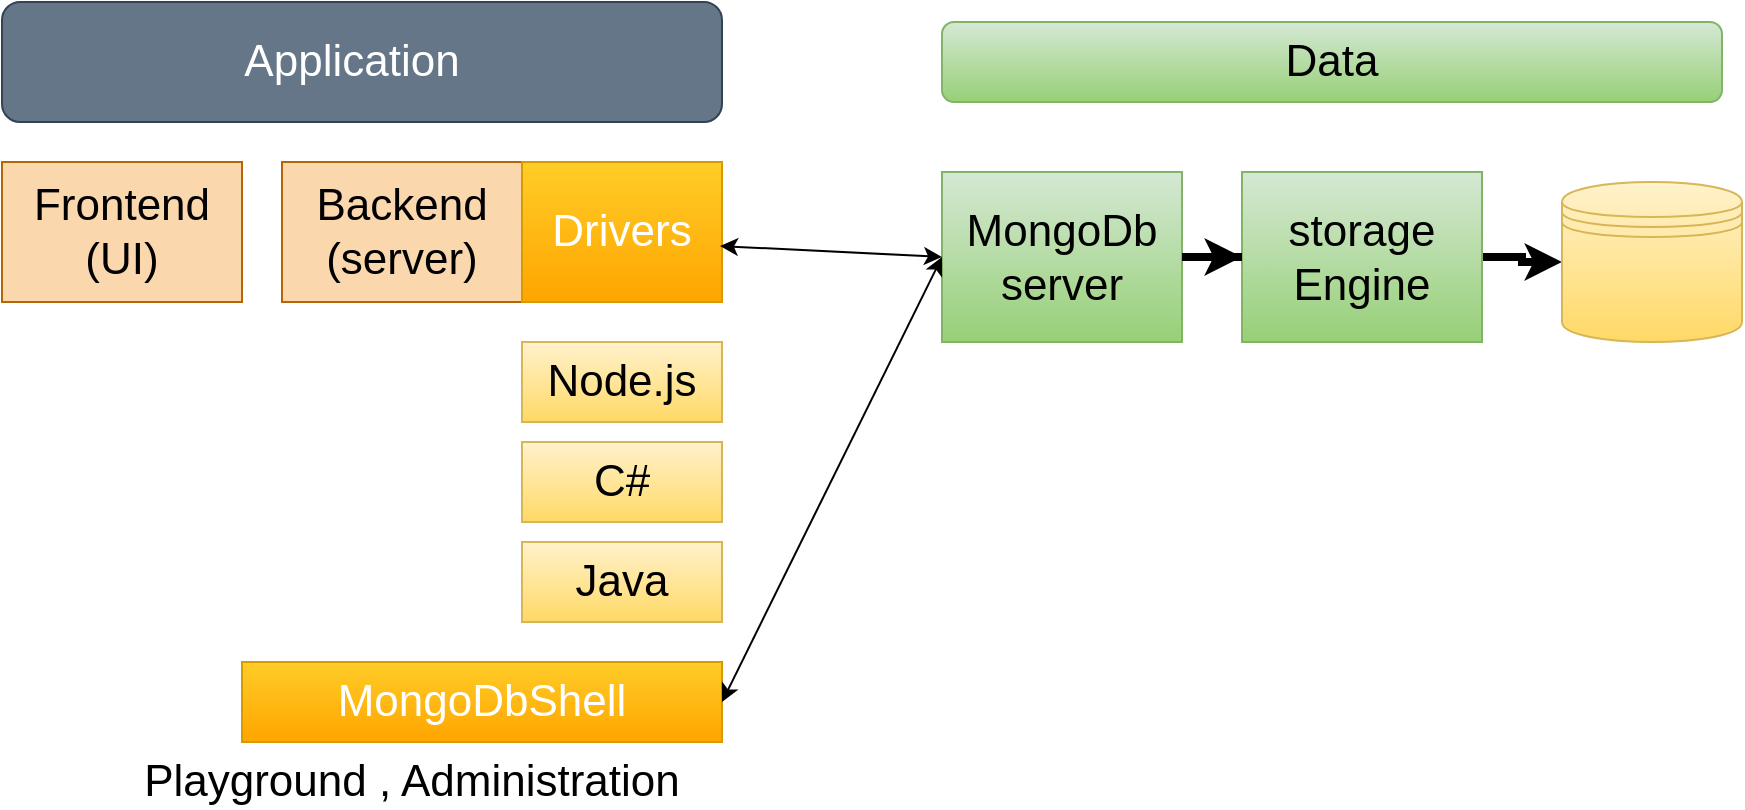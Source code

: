 <mxfile version="13.3.4" type="device" pages="2"><diagram id="U8EVsWtwQ0gDg4sIAw4R" name="Page-1"><mxGraphModel dx="547" dy="740" grid="1" gridSize="10" guides="1" tooltips="1" connect="1" arrows="1" fold="1" page="1" pageScale="1" pageWidth="850" pageHeight="1100" math="0" shadow="0"><root><mxCell id="0"/><mxCell id="1" parent="0"/><mxCell id="DuEivVD1Z6mb07hXJHeF-1" value="" style="rounded=1;whiteSpace=wrap;html=1;fillColor=#647687;strokeColor=#314354;fontColor=#ffffff;" parent="1" vertex="1"><mxGeometry x="20" y="110" width="360" height="60" as="geometry"/></mxCell><mxCell id="DuEivVD1Z6mb07hXJHeF-3" value="Application" style="text;html=1;strokeColor=none;fillColor=none;align=center;verticalAlign=middle;whiteSpace=wrap;rounded=0;fontSize=22;fontColor=#FFFFFF;" parent="1" vertex="1"><mxGeometry x="110" y="130" width="170" height="20" as="geometry"/></mxCell><mxCell id="DuEivVD1Z6mb07hXJHeF-4" value="Frontend (UI)" style="rounded=0;whiteSpace=wrap;html=1;fontSize=22;fillColor=#fad7ac;strokeColor=#b46504;" parent="1" vertex="1"><mxGeometry x="20" y="190" width="120" height="70" as="geometry"/></mxCell><mxCell id="DuEivVD1Z6mb07hXJHeF-6" value="Backend (server)" style="rounded=0;html=1;fontSize=22;strokeColor=#b46504;whiteSpace=wrap;fillColor=#FAD7AC;" parent="1" vertex="1"><mxGeometry x="160" y="190" width="120" height="70" as="geometry"/></mxCell><mxCell id="DuEivVD1Z6mb07hXJHeF-9" value="&lt;font color=&quot;#ffffff&quot;&gt;Drivers&lt;/font&gt;" style="rounded=0;whiteSpace=wrap;html=1;fontSize=22;strokeColor=#d79b00;fillColor=#FFCD28;gradientColor=#ffa500;" parent="1" vertex="1"><mxGeometry x="280" y="190" width="100" height="70" as="geometry"/></mxCell><mxCell id="DuEivVD1Z6mb07hXJHeF-12" value="Node.js" style="rounded=0;whiteSpace=wrap;html=1;fontSize=22;fillColor=#fff2cc;strokeColor=#d6b656;gradientColor=#ffd966;" parent="1" vertex="1"><mxGeometry x="280" y="280" width="100" height="40" as="geometry"/></mxCell><mxCell id="DuEivVD1Z6mb07hXJHeF-13" value="Java" style="rounded=0;whiteSpace=wrap;html=1;fontSize=22;fillColor=#fff2cc;strokeColor=#d6b656;gradientColor=#ffd966;" parent="1" vertex="1"><mxGeometry x="280" y="380" width="100" height="40" as="geometry"/></mxCell><mxCell id="DuEivVD1Z6mb07hXJHeF-14" value="C#" style="rounded=0;whiteSpace=wrap;html=1;fontSize=22;fillColor=#fff2cc;strokeColor=#d6b656;gradientColor=#ffd966;" parent="1" vertex="1"><mxGeometry x="280" y="330" width="100" height="40" as="geometry"/></mxCell><mxCell id="DuEivVD1Z6mb07hXJHeF-15" value="Data" style="rounded=1;whiteSpace=wrap;html=1;fontSize=22;fillColor=#d5e8d4;strokeColor=#82b366;shadow=0;gradientColor=#97d077;" parent="1" vertex="1"><mxGeometry x="490" y="120" width="390" height="40" as="geometry"/></mxCell><mxCell id="f5zg4IuyRmRa4RZ1pG2T-2" value="" style="edgeStyle=orthogonalEdgeStyle;rounded=0;orthogonalLoop=1;jettySize=auto;html=1;strokeWidth=4;" edge="1" parent="1" source="DuEivVD1Z6mb07hXJHeF-16" target="DuEivVD1Z6mb07hXJHeF-21"><mxGeometry relative="1" as="geometry"/></mxCell><mxCell id="DuEivVD1Z6mb07hXJHeF-16" value="MongoDb server" style="rounded=0;whiteSpace=wrap;html=1;fontSize=22;fillColor=#d5e8d4;strokeColor=#82b366;gradientColor=#97d077;" parent="1" vertex="1"><mxGeometry x="490" y="195" width="120" height="85" as="geometry"/></mxCell><mxCell id="f5zg4IuyRmRa4RZ1pG2T-4" value="" style="edgeStyle=orthogonalEdgeStyle;rounded=0;orthogonalLoop=1;jettySize=auto;html=1;strokeWidth=4;" edge="1" parent="1" source="DuEivVD1Z6mb07hXJHeF-21" target="DuEivVD1Z6mb07hXJHeF-22"><mxGeometry relative="1" as="geometry"/></mxCell><mxCell id="DuEivVD1Z6mb07hXJHeF-21" value="storage Engine" style="rounded=0;whiteSpace=wrap;html=1;shadow=0;fontSize=22;fillColor=#d5e8d4;strokeColor=#82b366;gradientColor=#97d077;" parent="1" vertex="1"><mxGeometry x="640" y="195" width="120" height="85" as="geometry"/></mxCell><mxCell id="DuEivVD1Z6mb07hXJHeF-22" value="" style="shape=datastore;whiteSpace=wrap;html=1;shadow=0;fontSize=22;fillColor=#fff2cc;strokeColor=#d6b656;gradientColor=#ffd966;" parent="1" vertex="1"><mxGeometry x="800" y="200" width="90" height="80" as="geometry"/></mxCell><mxCell id="DuEivVD1Z6mb07hXJHeF-24" value="" style="endArrow=classic;startArrow=classic;html=1;fontSize=22;fontColor=#FFFFFF;exitX=0.99;exitY=0.6;exitDx=0;exitDy=0;exitPerimeter=0;entryX=0;entryY=0.5;entryDx=0;entryDy=0;" parent="1" source="DuEivVD1Z6mb07hXJHeF-9" target="DuEivVD1Z6mb07hXJHeF-16" edge="1"><mxGeometry width="50" height="50" relative="1" as="geometry"><mxPoint x="400" y="380" as="sourcePoint"/><mxPoint x="480" y="240" as="targetPoint"/></mxGeometry></mxCell><mxCell id="DuEivVD1Z6mb07hXJHeF-26" value="&lt;font color=&quot;#ffffff&quot;&gt;MongoDbShell&lt;br&gt;&lt;/font&gt;" style="rounded=0;whiteSpace=wrap;html=1;fontSize=22;fillColor=#ffcd28;strokeColor=#d79b00;gradientColor=#ffa500;" parent="1" vertex="1"><mxGeometry x="140" y="440" width="240" height="40" as="geometry"/></mxCell><mxCell id="DuEivVD1Z6mb07hXJHeF-27" value="&lt;font&gt;Playground , Administration&lt;/font&gt;" style="text;html=1;strokeColor=none;fillColor=none;align=center;verticalAlign=middle;whiteSpace=wrap;rounded=0;shadow=0;fontSize=22;" parent="1" vertex="1"><mxGeometry x="70" y="490" width="310" height="20" as="geometry"/></mxCell><mxCell id="DuEivVD1Z6mb07hXJHeF-28" value="" style="endArrow=classic;startArrow=classic;html=1;fontSize=22;fontColor=#000000;entryX=0;entryY=0.5;entryDx=0;entryDy=0;exitX=1;exitY=0.5;exitDx=0;exitDy=0;" parent="1" source="DuEivVD1Z6mb07hXJHeF-26" target="DuEivVD1Z6mb07hXJHeF-16" edge="1"><mxGeometry width="50" height="50" relative="1" as="geometry"><mxPoint x="360" y="380" as="sourcePoint"/><mxPoint x="410" y="330" as="targetPoint"/></mxGeometry></mxCell><mxCell id="f5zg4IuyRmRa4RZ1pG2T-1" value="" style="endArrow=none;html=1;strokeWidth=4;exitX=1;exitY=0.5;exitDx=0;exitDy=0;" edge="1" parent="1" source="DuEivVD1Z6mb07hXJHeF-16" target="DuEivVD1Z6mb07hXJHeF-21"><mxGeometry width="50" height="50" relative="1" as="geometry"><mxPoint x="630" y="410" as="sourcePoint"/><mxPoint x="680" y="360" as="targetPoint"/></mxGeometry></mxCell></root></mxGraphModel></diagram><diagram id="dJM9Brcb5Ukm62yVBbBL" name="Page-2"><mxGraphModel dx="2247" dy="740" grid="1" gridSize="10" guides="1" tooltips="1" connect="1" arrows="1" fold="1" page="1" pageScale="1" pageWidth="850" pageHeight="1100" math="0" shadow="0"><root><mxCell id="aZnx6CMaHo_CoIXP7usA-0"/><mxCell id="aZnx6CMaHo_CoIXP7usA-1" parent="aZnx6CMaHo_CoIXP7usA-0"/><mxCell id="aZnx6CMaHo_CoIXP7usA-2" value="&lt;font style=&quot;font-size: 19px&quot;&gt;MongoDB Database&lt;/font&gt;" style="rounded=1;whiteSpace=wrap;html=1;fillColor=#6d8764;strokeColor=#3A5431;fontColor=#ffffff;" vertex="1" parent="aZnx6CMaHo_CoIXP7usA-1"><mxGeometry x="-1380" y="110" width="420" height="60" as="geometry"/></mxCell><mxCell id="aZnx6CMaHo_CoIXP7usA-3" value="&lt;font style=&quot;font-size: 16px&quot;&gt;self-Managed Enterprise&lt;/font&gt;" style="rounded=0;whiteSpace=wrap;html=1;fillColor=#fad9d5;strokeColor=#ae4132;" vertex="1" parent="aZnx6CMaHo_CoIXP7usA-1"><mxGeometry x="-1380" y="210" width="120" height="60" as="geometry"/></mxCell><mxCell id="aZnx6CMaHo_CoIXP7usA-4" value="&lt;font style=&quot;font-size: 18px&quot;&gt;Atlas&amp;nbsp; (cloud)&lt;/font&gt;" style="rounded=0;whiteSpace=wrap;html=1;fillColor=#fad9d5;strokeColor=#ae4132;" vertex="1" parent="aZnx6CMaHo_CoIXP7usA-1"><mxGeometry x="-1240" y="210" width="120" height="60" as="geometry"/></mxCell><mxCell id="aZnx6CMaHo_CoIXP7usA-5" value="&lt;font style=&quot;font-size: 19px&quot;&gt;Mobile&lt;/font&gt;" style="rounded=0;whiteSpace=wrap;html=1;fillColor=#fad9d5;strokeColor=#ae4132;" vertex="1" parent="aZnx6CMaHo_CoIXP7usA-1"><mxGeometry x="-1090" y="210" width="130" height="60" as="geometry"/></mxCell><mxCell id="aZnx6CMaHo_CoIXP7usA-6" value="&lt;font style=&quot;font-size: 16px&quot;&gt;cloud Manager/ ops Manager&lt;/font&gt;" style="rounded=0;whiteSpace=wrap;html=1;strokeColor=#b85450;fillColor=#f8cecc;gradientColor=#EA6B66;" vertex="1" parent="aZnx6CMaHo_CoIXP7usA-1"><mxGeometry x="-1380" y="290" width="170" height="60" as="geometry"/></mxCell><mxCell id="aZnx6CMaHo_CoIXP7usA-7" value="&lt;font style=&quot;font-size: 18px&quot;&gt;Compass&lt;/font&gt;" style="rounded=0;whiteSpace=wrap;html=1;fillColor=#fad9d5;strokeColor=#ae4132;" vertex="1" parent="aZnx6CMaHo_CoIXP7usA-1"><mxGeometry x="-1380" y="360" width="260" height="50" as="geometry"/></mxCell><mxCell id="aZnx6CMaHo_CoIXP7usA-8" value="&lt;font style=&quot;font-size: 17px&quot;&gt;Bi Connectors&lt;/font&gt;" style="rounded=0;whiteSpace=wrap;html=1;fillColor=#fad9d5;strokeColor=#ae4132;" vertex="1" parent="aZnx6CMaHo_CoIXP7usA-1"><mxGeometry x="-1380" y="430" width="260" height="50" as="geometry"/></mxCell><mxCell id="aZnx6CMaHo_CoIXP7usA-9" value="&lt;font style=&quot;font-size: 17px&quot;&gt;MongoDB charts&lt;/font&gt;" style="rounded=0;whiteSpace=wrap;html=1;fillColor=#fad9d5;strokeColor=#ae4132;" vertex="1" parent="aZnx6CMaHo_CoIXP7usA-1"><mxGeometry x="-1380" y="500" width="260" height="50" as="geometry"/></mxCell><mxCell id="aZnx6CMaHo_CoIXP7usA-13" value="&lt;font style=&quot;font-size: 22px&quot;&gt;stitch&lt;/font&gt;" style="rounded=1;whiteSpace=wrap;html=1;strokeColor=#6D1F00;fontColor=#ffffff;fillColor=#a0522d;" vertex="1" parent="aZnx6CMaHo_CoIXP7usA-1"><mxGeometry x="-890" y="110" width="200" height="60" as="geometry"/></mxCell><mxCell id="aZnx6CMaHo_CoIXP7usA-14" value="&lt;font style=&quot;font-size: 16px&quot;&gt;Serverless Query API&lt;/font&gt;" style="rounded=1;whiteSpace=wrap;html=1;fillColor=#FAD7AC;" vertex="1" parent="aZnx6CMaHo_CoIXP7usA-1"><mxGeometry x="-890" y="200" width="200" height="60" as="geometry"/></mxCell><mxCell id="aZnx6CMaHo_CoIXP7usA-15" value="&lt;font style=&quot;font-size: 18px&quot;&gt;Serverless functions&lt;/font&gt;" style="rounded=1;whiteSpace=wrap;html=1;fillColor=#FAD7AC;" vertex="1" parent="aZnx6CMaHo_CoIXP7usA-1"><mxGeometry x="-890" y="280" width="200" height="60" as="geometry"/></mxCell><mxCell id="aZnx6CMaHo_CoIXP7usA-16" value="&lt;font style=&quot;font-size: 19px&quot;&gt;Database Triggers&lt;/font&gt;" style="rounded=1;whiteSpace=wrap;html=1;fillColor=#FAD7AC;" vertex="1" parent="aZnx6CMaHo_CoIXP7usA-1"><mxGeometry x="-890" y="360" width="200" height="60" as="geometry"/></mxCell><mxCell id="aZnx6CMaHo_CoIXP7usA-17" value="&lt;font style=&quot;font-size: 20px&quot;&gt;Real Time Sync&lt;/font&gt;" style="rounded=1;whiteSpace=wrap;html=1;fillColor=#FAD7AC;" vertex="1" parent="aZnx6CMaHo_CoIXP7usA-1"><mxGeometry x="-890" y="450" width="200" height="60" as="geometry"/></mxCell><mxCell id="aZnx6CMaHo_CoIXP7usA-19" value="" style="endArrow=none;html=1;entryX=0;entryY=0.5;entryDx=0;entryDy=0;strokeWidth=4;fillColor=#e51400;strokeColor=#B20000;" edge="1" parent="aZnx6CMaHo_CoIXP7usA-1" target="aZnx6CMaHo_CoIXP7usA-2"><mxGeometry width="50" height="50" relative="1" as="geometry"><mxPoint x="-1420" y="140" as="sourcePoint"/><mxPoint x="-1160" y="340" as="targetPoint"/></mxGeometry></mxCell><mxCell id="aZnx6CMaHo_CoIXP7usA-20" value="" style="endArrow=none;html=1;strokeWidth=4;fillColor=#e51400;strokeColor=#B20000;" edge="1" parent="aZnx6CMaHo_CoIXP7usA-1"><mxGeometry width="50" height="50" relative="1" as="geometry"><mxPoint x="-1420" y="590" as="sourcePoint"/><mxPoint x="-1420" y="140" as="targetPoint"/></mxGeometry></mxCell><mxCell id="aZnx6CMaHo_CoIXP7usA-21" value="" style="endArrow=none;html=1;entryX=0.55;entryY=1.017;entryDx=0;entryDy=0;entryPerimeter=0;fillColor=#fa6800;strokeColor=#C73500;strokeWidth=5;" edge="1" parent="aZnx6CMaHo_CoIXP7usA-1" target="aZnx6CMaHo_CoIXP7usA-17"><mxGeometry width="50" height="50" relative="1" as="geometry"><mxPoint x="-780" y="590" as="sourcePoint"/><mxPoint x="-750" y="520" as="targetPoint"/></mxGeometry></mxCell><mxCell id="aZnx6CMaHo_CoIXP7usA-22" value="" style="endArrow=none;html=1;fillColor=#e51400;strokeColor=#B20000;strokeWidth=4;" edge="1" parent="aZnx6CMaHo_CoIXP7usA-1"><mxGeometry width="50" height="50" relative="1" as="geometry"><mxPoint x="-1420" y="590" as="sourcePoint"/><mxPoint x="-780" y="590" as="targetPoint"/></mxGeometry></mxCell><mxCell id="aZnx6CMaHo_CoIXP7usA-25" value="" style="edgeStyle=elbowEdgeStyle;elbow=horizontal;endArrow=classic;html=1;strokeWidth=4;exitX=1;exitY=0.5;exitDx=0;exitDy=0;fillColor=#e51400;strokeColor=#B20000;" edge="1" parent="aZnx6CMaHo_CoIXP7usA-1" source="aZnx6CMaHo_CoIXP7usA-4"><mxGeometry width="50" height="50" relative="1" as="geometry"><mxPoint x="-1100" y="390" as="sourcePoint"/><mxPoint x="-778" y="560" as="targetPoint"/><Array as="points"><mxPoint x="-1100" y="310"/></Array></mxGeometry></mxCell><mxCell id="aZnx6CMaHo_CoIXP7usA-26" value="" style="edgeStyle=elbowEdgeStyle;elbow=horizontal;endArrow=classic;html=1;strokeWidth=4;exitX=0.5;exitY=1;exitDx=0;exitDy=0;fillColor=#e51400;strokeColor=#B20000;" edge="1" parent="aZnx6CMaHo_CoIXP7usA-1" source="aZnx6CMaHo_CoIXP7usA-5"><mxGeometry width="50" height="50" relative="1" as="geometry"><mxPoint x="-1030" y="390" as="sourcePoint"/><mxPoint x="-780" y="540" as="targetPoint"/><Array as="points"><mxPoint x="-1025" y="410"/></Array></mxGeometry></mxCell><mxCell id="pasgQCI1RiuR5ZqTn4RK-1" value="" style="edgeStyle=segmentEdgeStyle;endArrow=classic;html=1;strokeWidth=4;entryX=0;entryY=0.5;entryDx=0;entryDy=0;fillColor=#e51400;strokeColor=#B20000;" edge="1" parent="aZnx6CMaHo_CoIXP7usA-1" target="aZnx6CMaHo_CoIXP7usA-14"><mxGeometry width="50" height="50" relative="1" as="geometry"><mxPoint x="-956" y="140" as="sourcePoint"/><mxPoint x="-930" y="250" as="targetPoint"/><Array as="points"><mxPoint x="-920" y="140"/><mxPoint x="-920" y="230"/></Array></mxGeometry></mxCell><mxCell id="pasgQCI1RiuR5ZqTn4RK-2" value="" style="edgeStyle=elbowEdgeStyle;elbow=horizontal;endArrow=classic;html=1;strokeWidth=4;entryX=0;entryY=0.5;entryDx=0;entryDy=0;fillColor=#e51400;strokeColor=#B20000;" edge="1" parent="aZnx6CMaHo_CoIXP7usA-1" target="aZnx6CMaHo_CoIXP7usA-15"><mxGeometry width="50" height="50" relative="1" as="geometry"><mxPoint x="-940" y="140" as="sourcePoint"/><mxPoint x="-930" y="250" as="targetPoint"/><Array as="points"><mxPoint x="-940" y="190"/></Array></mxGeometry></mxCell><mxCell id="pasgQCI1RiuR5ZqTn4RK-3" value="" style="edgeStyle=segmentEdgeStyle;endArrow=classic;html=1;strokeWidth=4;exitX=1;exitY=0.4;exitDx=0;exitDy=0;exitPerimeter=0;entryX=1;entryY=0.25;entryDx=0;entryDy=0;fillColor=#e51400;strokeColor=#B20000;" edge="1" parent="aZnx6CMaHo_CoIXP7usA-1" source="aZnx6CMaHo_CoIXP7usA-14" target="aZnx6CMaHo_CoIXP7usA-15"><mxGeometry width="50" height="50" relative="1" as="geometry"><mxPoint x="-850" y="300" as="sourcePoint"/><mxPoint x="-800" y="250" as="targetPoint"/><Array as="points"><mxPoint x="-650" y="224"/><mxPoint x="-650" y="295"/></Array></mxGeometry></mxCell><mxCell id="pasgQCI1RiuR5ZqTn4RK-4" value="" style="endArrow=none;html=1;strokeWidth=4;entryX=0.5;entryY=1;entryDx=0;entryDy=0;fillColor=#e51400;strokeColor=#B20000;" edge="1" parent="aZnx6CMaHo_CoIXP7usA-1" target="aZnx6CMaHo_CoIXP7usA-3"><mxGeometry width="50" height="50" relative="1" as="geometry"><mxPoint x="-1320" y="292" as="sourcePoint"/><mxPoint x="-1230" y="250" as="targetPoint"/></mxGeometry></mxCell></root></mxGraphModel></diagram></mxfile>